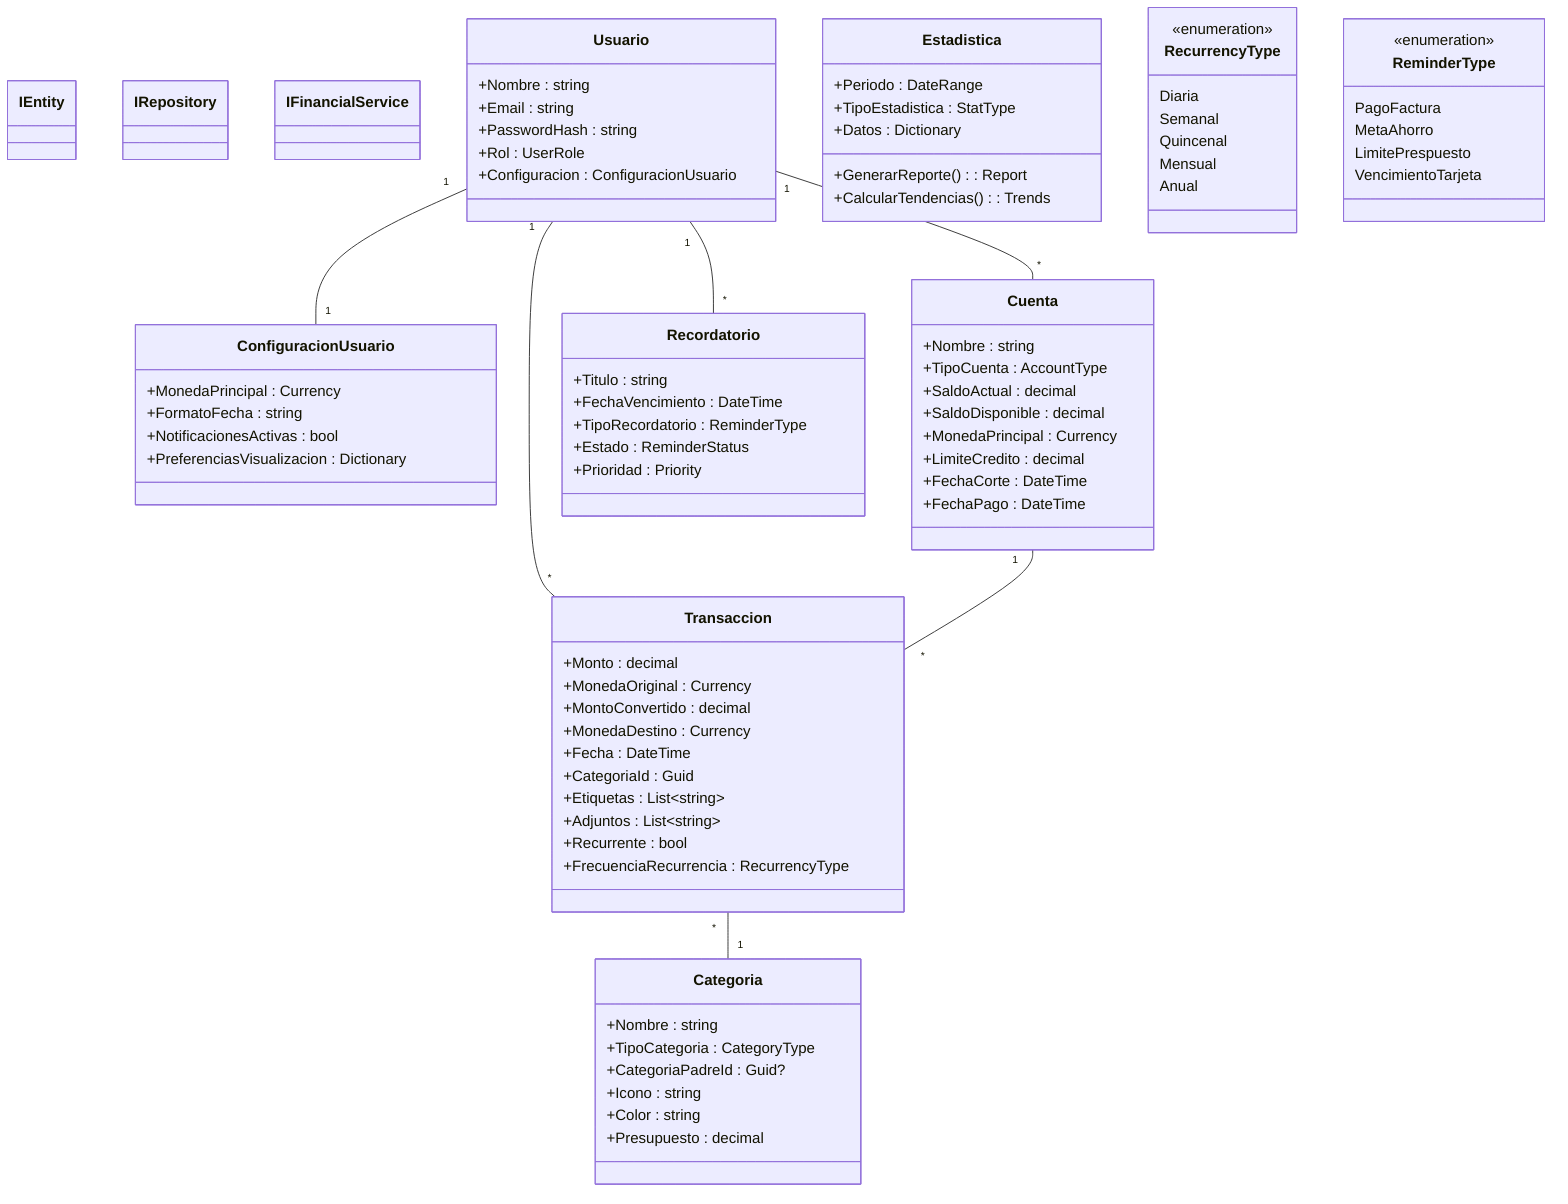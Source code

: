 classDiagram
    %% Interfaces Base
    class IEntity
    class IRepository
    class IFinancialService

    %% Entidades Core
    class Usuario {
        +Nombre : string
        +Email : string
        +PasswordHash : string
        +Rol : UserRole
        +Configuracion : ConfiguracionUsuario
    }

    class ConfiguracionUsuario {
        +MonedaPrincipal : Currency
        +FormatoFecha : string
        +NotificacionesActivas : bool
        +PreferenciasVisualizacion : Dictionary
    }

    class Cuenta {
        +Nombre : string
        +TipoCuenta : AccountType
        +SaldoActual : decimal
        +SaldoDisponible : decimal
        +MonedaPrincipal : Currency
        +LimiteCredito : decimal
        +FechaCorte : DateTime
        +FechaPago : DateTime
    }

    class Transaccion {
        +Monto : decimal
        +MonedaOriginal : Currency
        +MontoConvertido : decimal
        +MonedaDestino : Currency
        +Fecha : DateTime
        +CategoriaId : Guid
        +Etiquetas : List~string~
        +Adjuntos : List~string~
        +Recurrente : bool
        +FrecuenciaRecurrencia : RecurrencyType
    }

    %% Nuevas Clases
    class Categoria {
        +Nombre : string
        +TipoCategoria : CategoryType
        +CategoriaPadreId : Guid?
        +Icono : string
        +Color : string
        +Presupuesto : decimal
    }

    class Estadistica {
        +Periodo : DateRange
        +TipoEstadistica : StatType
        +Datos : Dictionary
        +GenerarReporte() : Report
        +CalcularTendencias() : Trends
    }

    class Recordatorio {
        +Titulo : string
        +FechaVencimiento : DateTime
        +TipoRecordatorio : ReminderType
        +Estado : ReminderStatus
        +Prioridad : Priority
    }

    %% Enums Adicionales
    class RecurrencyType {
        <<enumeration>>
        Diaria
        Semanal
        Quincenal
        Mensual
        Anual
    }

    class ReminderType {
        <<enumeration>>
        PagoFactura
        MetaAhorro
        LimitePrespuesto
        VencimientoTarjeta
    }

    %% Relaciones
    Usuario "1" -- "*" Cuenta
    Usuario "1" -- "*" Transaccion
    Usuario "1" -- "1" ConfiguracionUsuario
    Cuenta "1" -- "*" Transaccion
    Transaccion "*" -- "1" Categoria
    Usuario "1" -- "*" Recordatorio